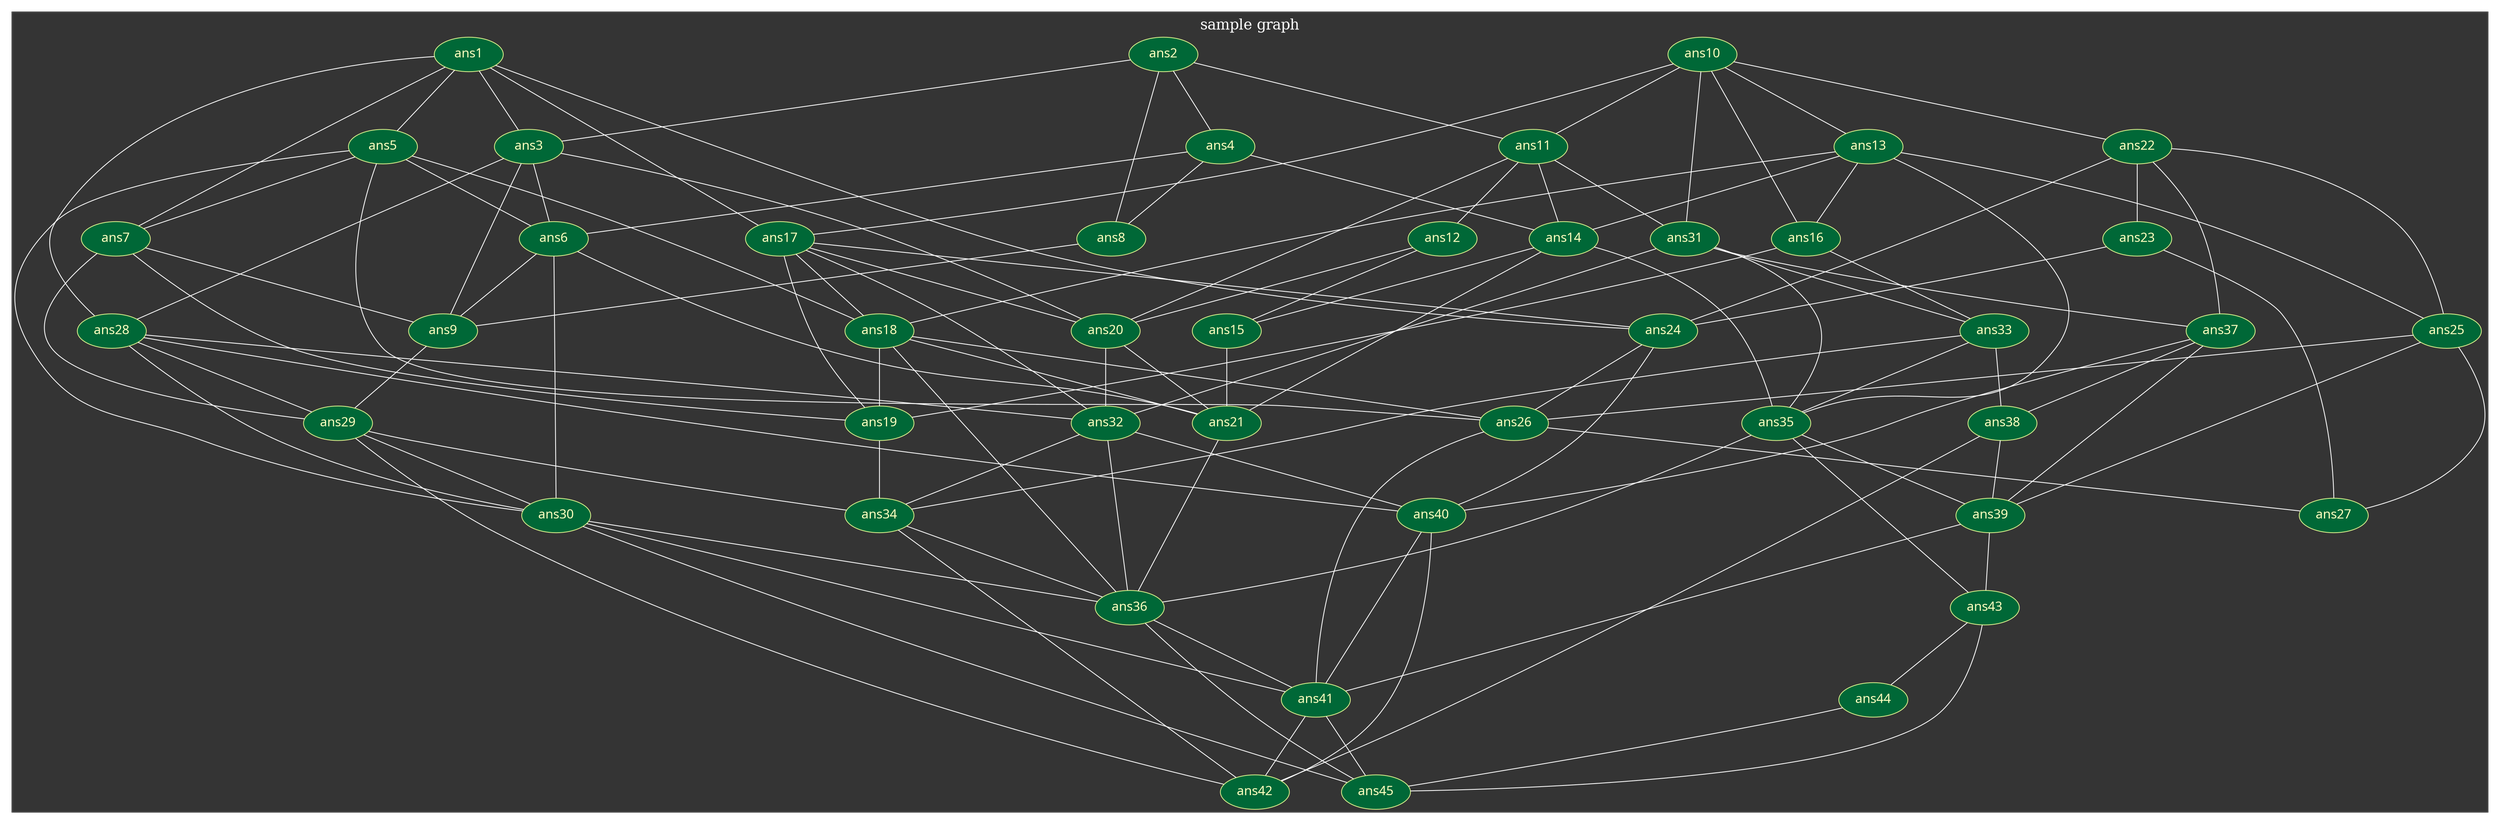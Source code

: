 graph G {
graph [
    charset = "UTF-8";
    label = "sample graph",
    labelloc = "t",
    labeljust = "c",
    bgcolor = "#343434",
    fontcolor = white,
    fontsize = 18,
    style = "filled",
    rankdir = TB,
    margin = 0.2,
    splines = spline,
    ranksep = 1.0,
    nodesep = 0.9
  ];

  node [
    colorscheme = "rdylgn11"
    style = "solid,filled",
    fontsize = 16,
    fontcolor = 6,
    fontname = "Monaco",
    color = 7,
    fillcolor = 11,
    fixedsize = true,
    height = 0.6,
    width = 1.2
  ];

  edge [
    style = solid,
    fontsize = 14,
    fontcolor = white,
    fontname = "Migu 1M",
    color = white,
    labelfloat = true,
    labeldistance = 2.5,
    labelangle = 70
  ];
ans1 -- ans3;
ans1 -- ans5;
ans1 -- ans7;
ans1 -- ans17;
ans1 -- ans24;
ans1 -- ans28;
ans2 -- ans3;
ans2 -- ans4;
ans2 -- ans8;
ans2 -- ans11;
ans3 -- ans6;
ans3 -- ans9;
ans3 -- ans20;
ans3 -- ans28;
ans4 -- ans6;
ans4 -- ans8;
ans4 -- ans14;
ans5 -- ans6;
ans5 -- ans7;
ans5 -- ans18;
ans5 -- ans26;
ans5 -- ans30;
ans6 -- ans9;
ans6 -- ans21;
ans6 -- ans30;
ans7 -- ans9;
ans7 -- ans19;
ans7 -- ans29;
ans8 -- ans9;
ans9 -- ans29;
ans10 -- ans11;
ans10 -- ans13;
ans10 -- ans16;
ans10 -- ans17;
ans10 -- ans22;
ans10 -- ans31;
ans11 -- ans12;
ans11 -- ans14;
ans11 -- ans20;
ans11 -- ans31;
ans12 -- ans15;
ans12 -- ans20;
ans13 -- ans14;
ans13 -- ans16;
ans13 -- ans18;
ans13 -- ans25;
ans13 -- ans35;
ans14 -- ans15;
ans14 -- ans21;
ans14 -- ans35;
ans15 -- ans21;
ans16 -- ans19;
ans16 -- ans33;
ans17 -- ans18;
ans17 -- ans19;
ans17 -- ans20;
ans17 -- ans24;
ans17 -- ans32;
ans18 -- ans19;
ans18 -- ans21;
ans18 -- ans26;
ans18 -- ans36;
ans19 -- ans34;
ans20 -- ans21;
ans20 -- ans32;
ans21 -- ans36;
ans22 -- ans23;
ans22 -- ans24;
ans22 -- ans25;
ans22 -- ans37;
ans23 -- ans24;
ans23 -- ans27;
ans24 -- ans26;
ans24 -- ans40;
ans25 -- ans26;
ans25 -- ans27;
ans25 -- ans39;
ans26 -- ans27;
ans26 -- ans41;
ans28 -- ans29;
ans28 -- ans30;
ans28 -- ans32;
ans28 -- ans40;
ans29 -- ans30;
ans29 -- ans34;
ans29 -- ans42;
ans30 -- ans36;
ans30 -- ans41;
ans30 -- ans45;
ans31 -- ans32;
ans31 -- ans33;
ans31 -- ans35;
ans31 -- ans37;
ans32 -- ans34;
ans32 -- ans36;
ans32 -- ans40;
ans33 -- ans34;
ans33 -- ans35;
ans33 -- ans38;
ans34 -- ans36;
ans34 -- ans42;
ans35 -- ans36;
ans35 -- ans39;
ans35 -- ans43;
ans36 -- ans41;
ans36 -- ans45;
ans37 -- ans38;
ans37 -- ans39;
ans37 -- ans40;
ans38 -- ans39;
ans38 -- ans42;
ans39 -- ans41;
ans39 -- ans43;
ans40 -- ans41;
ans40 -- ans42;
ans41 -- ans42;
ans41 -- ans45;
ans43 -- ans44;
ans43 -- ans45;
ans44 -- ans45;
}